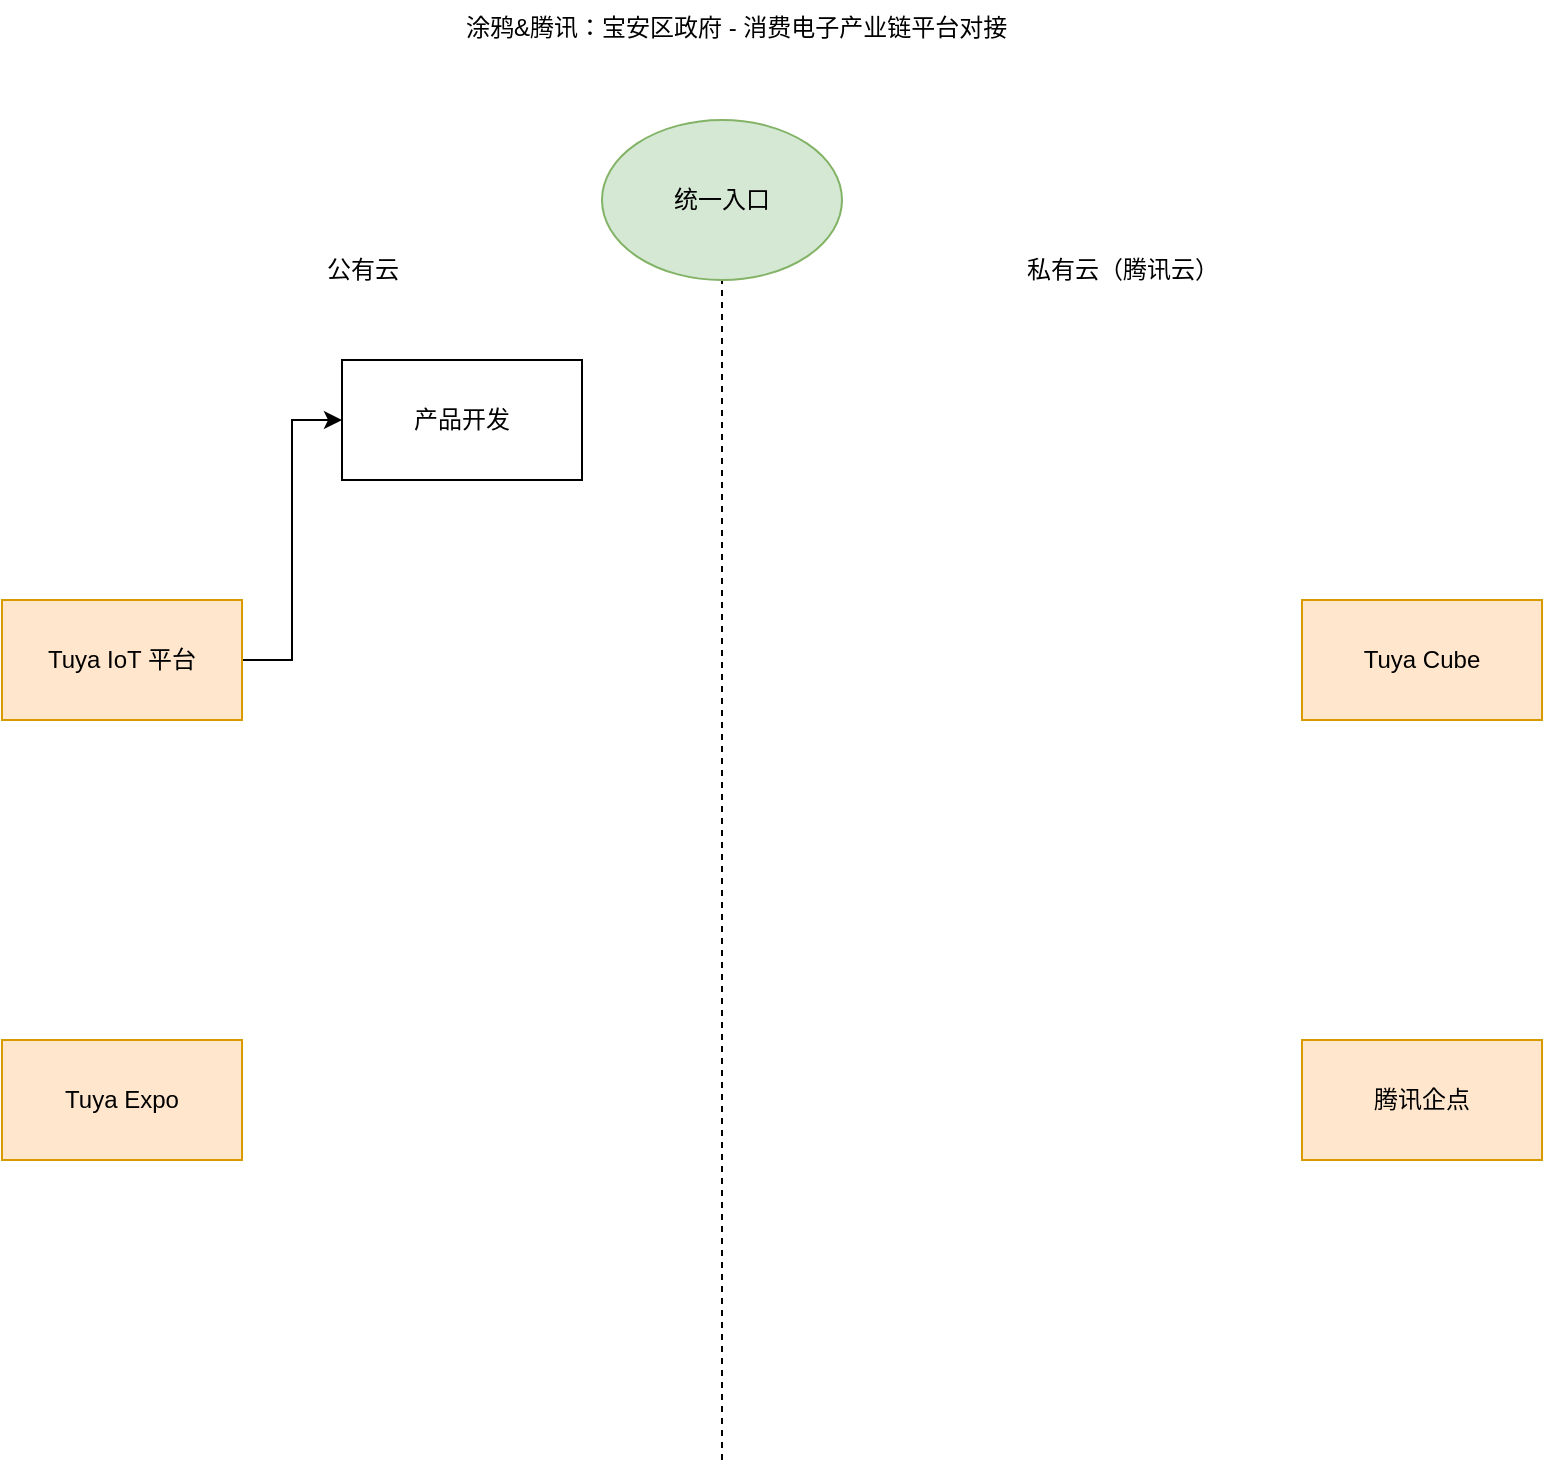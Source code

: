 <mxfile version="22.0.4" type="github" pages="2">
  <diagram name="腾讯：宝安政府项目" id="i99Y6WtIKTLCs5u1Epov">
    <mxGraphModel dx="1434" dy="822" grid="1" gridSize="10" guides="1" tooltips="1" connect="1" arrows="1" fold="1" page="1" pageScale="1" pageWidth="827" pageHeight="1169" math="0" shadow="0">
      <root>
        <mxCell id="0" />
        <mxCell id="1" parent="0" />
        <mxCell id="BA-UTT4j09qQxsYutWsc-1" value="涂鸦&amp;腾讯：宝安区政府 - 消费电子产业链平台对接" style="text;whiteSpace=wrap;" parent="1" vertex="1">
          <mxGeometry x="250" y="20" width="286" height="40" as="geometry" />
        </mxCell>
        <mxCell id="BA-UTT4j09qQxsYutWsc-7" value="" style="edgeStyle=orthogonalEdgeStyle;rounded=0;orthogonalLoop=1;jettySize=auto;html=1;entryX=0;entryY=0.5;entryDx=0;entryDy=0;" parent="1" source="BA-UTT4j09qQxsYutWsc-2" target="BA-UTT4j09qQxsYutWsc-6" edge="1">
          <mxGeometry relative="1" as="geometry" />
        </mxCell>
        <mxCell id="BA-UTT4j09qQxsYutWsc-2" value="Tuya IoT 平台" style="rounded=0;whiteSpace=wrap;html=1;fillColor=#ffe6cc;strokeColor=#d79b00;" parent="1" vertex="1">
          <mxGeometry x="20" y="320" width="120" height="60" as="geometry" />
        </mxCell>
        <mxCell id="BA-UTT4j09qQxsYutWsc-3" value="" style="endArrow=none;dashed=1;html=1;rounded=0;" parent="1" source="BA-UTT4j09qQxsYutWsc-11" edge="1">
          <mxGeometry width="50" height="50" relative="1" as="geometry">
            <mxPoint x="380" y="750" as="sourcePoint" />
            <mxPoint x="380" y="120" as="targetPoint" />
          </mxGeometry>
        </mxCell>
        <mxCell id="BA-UTT4j09qQxsYutWsc-4" value="公有云" style="text;html=1;align=center;verticalAlign=middle;resizable=0;points=[];autosize=1;strokeColor=none;fillColor=none;" parent="1" vertex="1">
          <mxGeometry x="170" y="140" width="60" height="30" as="geometry" />
        </mxCell>
        <mxCell id="BA-UTT4j09qQxsYutWsc-5" value="私有云（腾讯云）" style="text;html=1;align=center;verticalAlign=middle;resizable=0;points=[];autosize=1;strokeColor=none;fillColor=none;" parent="1" vertex="1">
          <mxGeometry x="520" y="140" width="120" height="30" as="geometry" />
        </mxCell>
        <mxCell id="BA-UTT4j09qQxsYutWsc-6" value="产品开发" style="whiteSpace=wrap;html=1;rounded=0;" parent="1" vertex="1">
          <mxGeometry x="190" y="200" width="120" height="60" as="geometry" />
        </mxCell>
        <mxCell id="BA-UTT4j09qQxsYutWsc-8" value="Tuya Cube" style="rounded=0;whiteSpace=wrap;html=1;fillColor=#ffe6cc;strokeColor=#d79b00;" parent="1" vertex="1">
          <mxGeometry x="670" y="320" width="120" height="60" as="geometry" />
        </mxCell>
        <mxCell id="BA-UTT4j09qQxsYutWsc-9" value="腾讯企点" style="rounded=0;whiteSpace=wrap;html=1;fillColor=#ffe6cc;strokeColor=#d79b00;" parent="1" vertex="1">
          <mxGeometry x="670" y="540" width="120" height="60" as="geometry" />
        </mxCell>
        <mxCell id="BA-UTT4j09qQxsYutWsc-10" value="Tuya Expo" style="rounded=0;whiteSpace=wrap;html=1;fillColor=#ffe6cc;strokeColor=#d79b00;" parent="1" vertex="1">
          <mxGeometry x="20" y="540" width="120" height="60" as="geometry" />
        </mxCell>
        <mxCell id="BA-UTT4j09qQxsYutWsc-12" value="" style="endArrow=none;dashed=1;html=1;rounded=0;" parent="1" target="BA-UTT4j09qQxsYutWsc-11" edge="1">
          <mxGeometry width="50" height="50" relative="1" as="geometry">
            <mxPoint x="380" y="750" as="sourcePoint" />
            <mxPoint x="380" y="120" as="targetPoint" />
          </mxGeometry>
        </mxCell>
        <mxCell id="BA-UTT4j09qQxsYutWsc-11" value="统一入口" style="ellipse;whiteSpace=wrap;html=1;fillColor=#d5e8d4;strokeColor=#82b366;" parent="1" vertex="1">
          <mxGeometry x="320" y="80" width="120" height="80" as="geometry" />
        </mxCell>
      </root>
    </mxGraphModel>
  </diagram>
  <diagram id="JKor27weCgpD_P4ReB0W" name="CP Plus">
    <mxGraphModel dx="1434" dy="822" grid="1" gridSize="10" guides="1" tooltips="1" connect="1" arrows="1" fold="1" page="1" pageScale="1" pageWidth="827" pageHeight="1169" math="0" shadow="0">
      <root>
        <mxCell id="0" />
        <mxCell id="1" parent="0" />
        <mxCell id="VNAT3sfPLt2PnMSWDRIZ-1" value="" style="rounded=0;whiteSpace=wrap;html=1;" vertex="1" parent="1">
          <mxGeometry x="10" y="10" width="120" height="60" as="geometry" />
        </mxCell>
      </root>
    </mxGraphModel>
  </diagram>
</mxfile>

